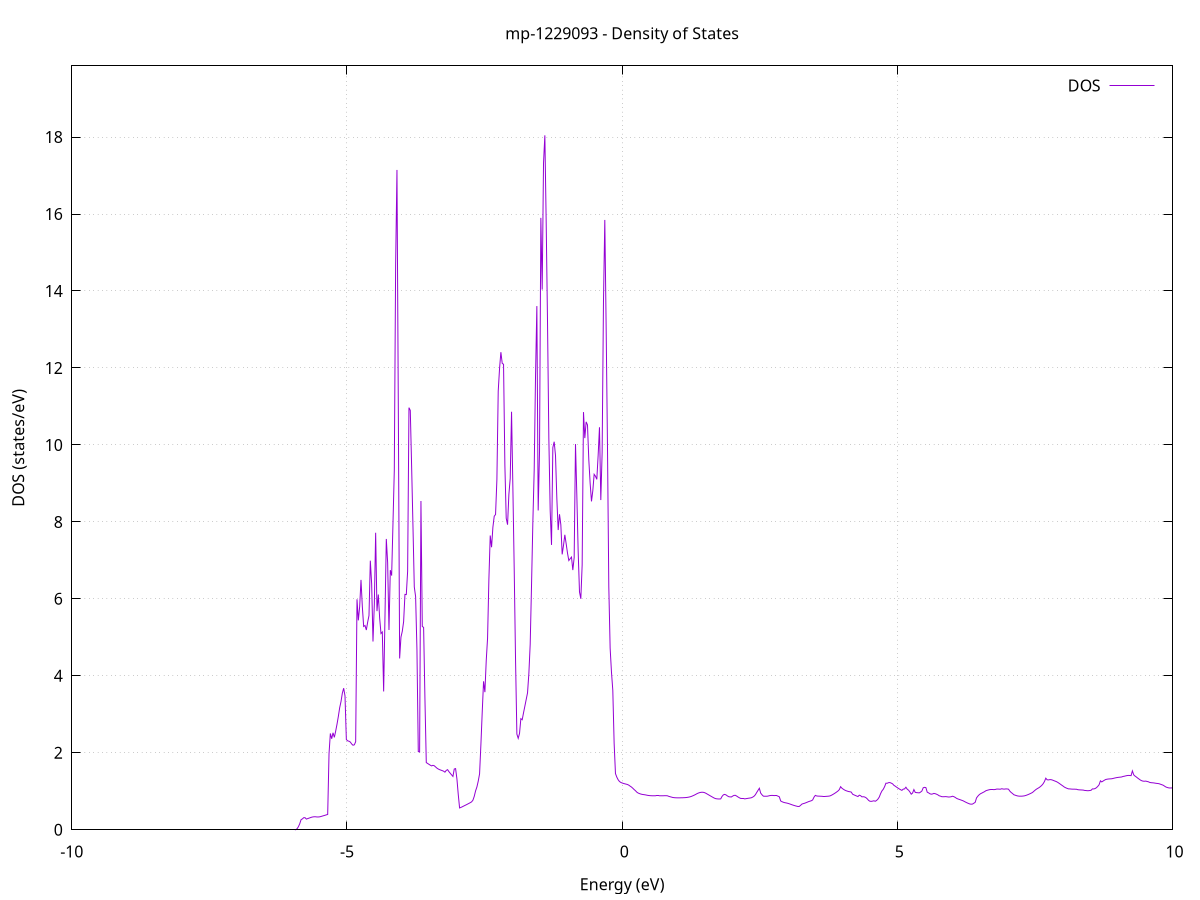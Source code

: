 set title 'mp-1229093 - Density of States'
set xlabel 'Energy (eV)'
set ylabel 'DOS (states/eV)'
set grid
set xrange [-10:10]
set yrange [0:19.849]
set xzeroaxis lt -1
set terminal png size 800,600
set output 'mp-1229093_dos_gnuplot.png'
plot '-' using 1:2 with lines title 'DOS'
-8.134200 0.000000
-8.110000 0.000000
-8.085800 0.000000
-8.061600 0.000000
-8.037400 0.000000
-8.013200 0.000000
-7.989000 0.000000
-7.964800 0.000000
-7.940600 0.000000
-7.916400 0.000000
-7.892200 0.000000
-7.867900 0.000000
-7.843700 0.000000
-7.819500 0.000000
-7.795300 0.000000
-7.771100 0.000000
-7.746900 0.000000
-7.722700 0.000000
-7.698500 0.000000
-7.674300 0.000000
-7.650100 0.000000
-7.625900 0.000000
-7.601700 0.000000
-7.577400 0.000000
-7.553200 0.000000
-7.529000 0.000000
-7.504800 0.000000
-7.480600 0.000000
-7.456400 0.000000
-7.432200 0.000000
-7.408000 0.000000
-7.383800 0.000000
-7.359600 0.000000
-7.335400 0.000000
-7.311200 0.000000
-7.287000 0.000000
-7.262700 0.000000
-7.238500 0.000000
-7.214300 0.000000
-7.190100 0.000000
-7.165900 0.000000
-7.141700 0.000000
-7.117500 0.000000
-7.093300 0.000000
-7.069100 0.000000
-7.044900 0.000000
-7.020700 0.000000
-6.996500 0.000000
-6.972200 0.000000
-6.948000 0.000000
-6.923800 0.000000
-6.899600 0.000000
-6.875400 0.000000
-6.851200 0.000000
-6.827000 0.000000
-6.802800 0.000000
-6.778600 0.000000
-6.754400 0.000000
-6.730200 0.000000
-6.706000 0.000000
-6.681800 0.000000
-6.657500 0.000000
-6.633300 0.000000
-6.609100 0.000000
-6.584900 0.000000
-6.560700 0.000000
-6.536500 0.000000
-6.512300 0.000000
-6.488100 0.000000
-6.463900 0.000000
-6.439700 0.000000
-6.415500 0.000000
-6.391300 0.000000
-6.367000 0.000000
-6.342800 0.000000
-6.318600 0.000000
-6.294400 0.000000
-6.270200 0.000000
-6.246000 0.000000
-6.221800 0.000000
-6.197600 0.000000
-6.173400 0.000000
-6.149200 0.000000
-6.125000 0.000000
-6.100800 0.000000
-6.076600 0.000000
-6.052300 0.000000
-6.028100 0.000000
-6.003900 0.000000
-5.979700 0.000000
-5.955500 0.000000
-5.931300 0.000200
-5.907100 0.026200
-5.882900 0.078500
-5.858700 0.154000
-5.834500 0.261000
-5.810300 0.282400
-5.786100 0.313500
-5.761900 0.313800
-5.737600 0.278300
-5.713400 0.290600
-5.689200 0.302900
-5.665000 0.315200
-5.640800 0.327300
-5.616600 0.334900
-5.592400 0.338200
-5.568200 0.337200
-5.544000 0.332400
-5.519800 0.332700
-5.495600 0.336600
-5.471400 0.345800
-5.447100 0.356200
-5.422900 0.366600
-5.398700 0.377000
-5.374500 0.387500
-5.350300 0.399000
-5.326100 1.976000
-5.301900 2.503000
-5.277700 2.365300
-5.253500 2.520500
-5.229300 2.401100
-5.205100 2.564000
-5.180900 2.743300
-5.156700 2.944800
-5.132400 3.171900
-5.108200 3.332100
-5.084000 3.549600
-5.059800 3.678500
-5.035600 3.477500
-5.011400 2.345100
-4.987200 2.310500
-4.963000 2.300900
-4.938800 2.279100
-4.914600 2.229400
-4.890400 2.196500
-4.866200 2.207700
-4.841900 2.287000
-4.817700 5.988400
-4.793500 5.440700
-4.769300 5.797600
-4.745100 6.493300
-4.720900 5.800900
-4.696700 5.283400
-4.672500 5.308100
-4.648300 5.190300
-4.624100 5.394000
-4.599900 5.566000
-4.575700 6.992000
-4.551500 6.389400
-4.527200 4.891000
-4.503000 5.852400
-4.478800 7.717400
-4.454600 5.681100
-4.430400 6.113400
-4.406200 5.503200
-4.382000 5.099900
-4.357800 5.138600
-4.333600 3.594600
-4.309400 5.542100
-4.285200 7.557200
-4.261000 6.943200
-4.236700 5.190900
-4.212500 6.746300
-4.188300 6.605200
-4.164100 7.952900
-4.139900 9.337500
-4.115700 14.692800
-4.091500 17.145500
-4.067300 11.072100
-4.043100 4.452100
-4.018900 5.005400
-3.994700 5.158900
-3.970500 5.409100
-3.946300 6.116300
-3.922000 6.111300
-3.897800 6.715600
-3.873600 10.968100
-3.849400 10.896800
-3.825200 9.442300
-3.801000 7.902800
-3.776800 6.311000
-3.752600 6.057400
-3.728400 4.674400
-3.704200 2.031800
-3.680000 2.021100
-3.655800 8.543100
-3.631600 5.285400
-3.607300 5.256800
-3.583100 3.391500
-3.558900 1.745600
-3.534700 1.723200
-3.510500 1.700800
-3.486300 1.678400
-3.462100 1.660100
-3.437900 1.674700
-3.413700 1.663500
-3.389500 1.632300
-3.365300 1.601200
-3.341100 1.579000
-3.316800 1.561900
-3.292600 1.549600
-3.268400 1.536500
-3.244200 1.522500
-3.220000 1.497000
-3.195800 1.543500
-3.171600 1.562200
-3.147400 1.509900
-3.123200 1.467800
-3.099000 1.426500
-3.074800 1.386100
-3.050600 1.578900
-3.026400 1.589500
-3.002100 1.321600
-2.977900 0.916700
-2.953700 0.567000
-2.929500 0.581200
-2.905300 0.597100
-2.881100 0.615100
-2.856900 0.632200
-2.832700 0.649400
-2.808500 0.667200
-2.784300 0.685500
-2.760100 0.704300
-2.735900 0.725100
-2.711600 0.768000
-2.687400 0.867800
-2.663200 1.010500
-2.639000 1.112700
-2.614800 1.263700
-2.590600 1.453200
-2.566400 2.216100
-2.542200 3.060300
-2.518000 3.857800
-2.493800 3.576100
-2.469600 4.390500
-2.445400 4.976400
-2.421200 6.512000
-2.396900 7.646500
-2.372700 7.341200
-2.348500 7.860700
-2.324300 8.147800
-2.300100 8.191600
-2.275900 9.098000
-2.251700 11.396800
-2.227500 11.986700
-2.203300 12.409900
-2.179100 12.118700
-2.154900 12.096000
-2.130700 9.465200
-2.106400 8.095000
-2.082200 7.927200
-2.058000 8.713700
-2.033800 9.128700
-2.009600 10.862200
-1.985400 8.888300
-1.961200 6.777600
-1.937000 4.419700
-1.912800 2.486600
-1.888600 2.375800
-1.864400 2.505500
-1.840200 2.886900
-1.816000 2.859900
-1.791700 3.040200
-1.767500 3.212600
-1.743300 3.385600
-1.719100 3.558000
-1.694900 4.062200
-1.670700 4.820900
-1.646500 6.352800
-1.622300 7.996600
-1.598100 9.348500
-1.573900 11.782500
-1.549700 13.607100
-1.525500 8.297000
-1.501300 9.825600
-1.477000 15.899800
-1.452800 14.035600
-1.428600 17.323500
-1.404400 18.044600
-1.380200 15.786700
-1.356000 13.188400
-1.331800 10.169200
-1.307600 8.298900
-1.283400 7.401800
-1.259200 9.929900
-1.235000 10.083100
-1.210800 9.724000
-1.186500 8.604200
-1.162300 7.788800
-1.138100 8.199200
-1.113900 7.924700
-1.089700 7.155900
-1.065500 7.389400
-1.041300 7.664400
-1.017100 7.432200
-0.992900 7.188300
-0.968700 6.995700
-0.944500 7.043100
-0.920300 7.086200
-0.896100 6.747800
-0.871800 7.073400
-0.847600 10.021400
-0.823400 8.697200
-0.799200 7.233900
-0.775000 6.181400
-0.750800 6.002200
-0.726600 6.878800
-0.702400 10.852800
-0.678200 10.176500
-0.654000 10.599400
-0.629800 10.519800
-0.605600 9.608100
-0.581300 9.000800
-0.557100 8.532800
-0.532900 8.811900
-0.508700 9.235900
-0.484500 9.187300
-0.460300 9.105400
-0.436100 9.727200
-0.411900 10.459100
-0.387700 8.567800
-0.363500 9.806300
-0.339300 13.706400
-0.315100 15.845000
-0.290900 13.078000
-0.266600 9.992700
-0.242400 6.315100
-0.218200 4.720400
-0.194000 4.099400
-0.169800 3.622900
-0.145600 2.250700
-0.121400 1.460000
-0.097200 1.368400
-0.073000 1.300200
-0.048800 1.254600
-0.024600 1.230500
-0.000400 1.215900
0.023800 1.204300
0.048100 1.194400
0.072300 1.185800
0.096500 1.176500
0.120700 1.159300
0.144900 1.134000
0.169100 1.111100
0.193300 1.080000
0.217500 1.045400
0.241700 1.015500
0.265900 0.978400
0.290100 0.955200
0.314300 0.940600
0.338600 0.928700
0.362800 0.920000
0.387000 0.914400
0.411200 0.909700
0.435400 0.902900
0.459600 0.895400
0.483800 0.890300
0.508000 0.886800
0.532200 0.884600
0.556400 0.883800
0.580600 0.883200
0.604800 0.883000
0.629000 0.882800
0.653300 0.882800
0.677500 0.883000
0.701700 0.883300
0.725900 0.883800
0.750100 0.884300
0.774300 0.884900
0.798500 0.885700
0.822700 0.883000
0.846900 0.868800
0.871100 0.858800
0.895300 0.849400
0.919500 0.839700
0.943800 0.834600
0.968000 0.831500
0.992200 0.830600
1.016400 0.830200
1.040600 0.830300
1.064800 0.830900
1.089000 0.831800
1.113200 0.833100
1.137400 0.834900
1.161600 0.837600
1.185800 0.842100
1.210000 0.848200
1.234200 0.856200
1.258500 0.867500
1.282700 0.882000
1.306900 0.897800
1.331100 0.914700
1.355300 0.934600
1.379500 0.951300
1.403700 0.964000
1.427900 0.972100
1.452100 0.975600
1.476300 0.972900
1.500500 0.963000
1.524700 0.946300
1.549000 0.925900
1.573200 0.905600
1.597400 0.885400
1.621600 0.865500
1.645800 0.845800
1.670000 0.826300
1.694200 0.811100
1.718400 0.804400
1.742600 0.801000
1.766800 0.800700
1.791000 0.802100
1.815200 0.867100
1.839400 0.907800
1.863700 0.919400
1.887900 0.905600
1.912100 0.880000
1.936300 0.860000
1.960500 0.854400
1.984700 0.853100
2.008900 0.876000
2.033100 0.893400
2.057300 0.895200
2.081500 0.875100
2.105700 0.851800
2.129900 0.831500
2.154100 0.814300
2.178400 0.800200
2.202600 0.800200
2.226800 0.802800
2.251000 0.808500
2.275200 0.814500
2.299400 0.820400
2.323600 0.825300
2.347800 0.831900
2.372000 0.848500
2.396200 0.871500
2.420400 0.909800
2.444600 0.968300
2.468900 1.024500
2.493100 1.079000
2.517300 0.953500
2.541500 0.908400
2.565700 0.873900
2.589900 0.871400
2.614100 0.870900
2.638300 0.872400
2.662500 0.880600
2.686700 0.888800
2.710900 0.892700
2.735100 0.892600
2.759300 0.888200
2.783600 0.882400
2.807800 0.882400
2.832000 0.873600
2.856200 0.856500
2.880400 0.749300
2.904600 0.729900
2.928800 0.715300
2.953000 0.705000
2.977200 0.698300
3.001400 0.690600
3.025600 0.680700
3.049800 0.668800
3.074100 0.655800
3.098300 0.643800
3.122500 0.632700
3.146700 0.622500
3.170900 0.613200
3.195100 0.604900
3.219300 0.607100
3.243500 0.636900
3.267700 0.668400
3.291900 0.679700
3.316100 0.689800
3.340300 0.703200
3.364500 0.717300
3.388800 0.732100
3.413000 0.743700
3.437200 0.754100
3.461400 0.774700
3.485600 0.846600
3.509800 0.893500
3.534000 0.879200
3.558200 0.874600
3.582400 0.873500
3.606600 0.871800
3.630800 0.869800
3.655000 0.865400
3.679300 0.865300
3.703500 0.867700
3.727700 0.870600
3.751900 0.873500
3.776100 0.879700
3.800300 0.895000
3.824500 0.914100
3.848700 0.934600
3.872900 0.957100
3.897100 0.981000
3.921300 1.007700
3.945500 1.042300
3.969700 1.119600
3.994000 1.079700
4.018200 1.054500
4.042400 1.032700
4.066600 1.016300
4.090800 1.004300
4.115000 0.993100
4.139200 0.987900
4.163400 0.978700
4.187600 0.924000
4.211800 0.907600
4.236000 0.892600
4.260200 0.877800
4.284400 0.863400
4.308700 0.898800
4.332900 0.885500
4.357100 0.855900
4.381300 0.859000
4.405500 0.852400
4.429700 0.834600
4.453900 0.803600
4.478100 0.763300
4.502300 0.741300
4.526500 0.738400
4.550700 0.744800
4.574900 0.753300
4.599200 0.740800
4.623400 0.762100
4.647600 0.797200
4.671800 0.849700
4.696000 0.939100
4.720200 1.009100
4.744400 1.052000
4.768600 1.119200
4.792800 1.210000
4.817000 1.208900
4.841200 1.224700
4.865400 1.227100
4.889600 1.211800
4.913900 1.194000
4.938100 1.154900
4.962300 1.133000
4.986500 1.107600
5.010700 1.084200
5.034900 1.061800
5.059100 1.040900
5.083300 1.024500
5.107500 1.056200
5.131700 1.061700
5.155900 1.105800
5.180100 1.054800
5.204400 1.028200
5.228600 0.981800
5.252800 0.924600
5.277000 0.954100
5.301200 1.044600
5.325400 0.972100
5.349600 0.965100
5.373800 0.962900
5.398000 0.958300
5.422200 0.979000
5.446400 1.007100
5.470600 1.091900
5.494800 1.102700
5.519100 1.095200
5.543300 0.977300
5.567500 0.959400
5.591700 0.936200
5.615900 0.924800
5.640100 0.930600
5.664300 0.944900
5.688500 0.937500
5.712700 0.924500
5.736900 0.907100
5.761100 0.883500
5.785300 0.873000
5.809500 0.859100
5.833800 0.858200
5.858000 0.860100
5.882200 0.861100
5.906400 0.856600
5.930600 0.851400
5.954800 0.852900
5.979000 0.858800
6.003200 0.871700
6.027400 0.860000
6.051600 0.841600
6.075800 0.817100
6.100000 0.801700
6.124300 0.789800
6.148500 0.777600
6.172700 0.764900
6.196900 0.751700
6.221100 0.733200
6.245300 0.715100
6.269500 0.698600
6.293700 0.683600
6.317900 0.669800
6.342100 0.664600
6.366300 0.668200
6.390500 0.690300
6.414700 0.713100
6.439000 0.827700
6.463200 0.873300
6.487400 0.910200
6.511600 0.936900
6.535800 0.953700
6.560000 0.972300
6.584200 0.990100
6.608400 1.014000
6.632600 1.025500
6.656800 1.035400
6.681000 1.043800
6.705200 1.046800
6.729500 1.046900
6.753700 1.043200
6.777900 1.046400
6.802100 1.056900
6.826300 1.058000
6.850500 1.055900
6.874700 1.055600
6.898900 1.066400
6.923100 1.058200
6.947300 1.056600
6.971500 1.061900
6.995700 1.060800
7.019900 1.054800
7.044200 1.004500
7.068400 0.969600
7.092600 0.943400
7.116800 0.911000
7.141000 0.899100
7.165200 0.887100
7.189400 0.877800
7.213600 0.873700
7.237800 0.872500
7.262000 0.873500
7.286200 0.876700
7.310400 0.882200
7.334700 0.891900
7.358900 0.904500
7.383100 0.918600
7.407300 0.934400
7.431500 0.951200
7.455700 0.968500
7.479900 0.999400
7.504100 1.029600
7.528300 1.055600
7.552500 1.076200
7.576700 1.097300
7.600900 1.123400
7.625100 1.154600
7.649400 1.196000
7.673600 1.254900
7.697800 1.340500
7.722000 1.298900
7.746200 1.295400
7.770400 1.302800
7.794600 1.301800
7.818800 1.291900
7.843000 1.277600
7.867200 1.264300
7.891400 1.250500
7.915600 1.231200
7.939800 1.207900
7.964100 1.183100
7.988300 1.158100
8.012500 1.134000
8.036700 1.108100
8.060900 1.090700
8.085100 1.075900
8.109300 1.063100
8.133500 1.062300
8.157700 1.057900
8.181900 1.055700
8.206100 1.054900
8.230300 1.054100
8.254600 1.053400
8.278800 1.041500
8.303000 1.037600
8.327200 1.035700
8.351400 1.033800
8.375600 1.032300
8.399800 1.023300
8.424000 1.019800
8.448200 1.015700
8.472400 1.015600
8.496600 1.019700
8.520800 1.026400
8.545000 1.062500
8.569300 1.060800
8.593500 1.071000
8.617700 1.093300
8.641900 1.127200
8.666100 1.169400
8.690300 1.271900
8.714500 1.243800
8.738700 1.265700
8.762900 1.288200
8.787100 1.306600
8.811300 1.314300
8.835500 1.319200
8.859800 1.322300
8.884000 1.323700
8.908200 1.329200
8.932400 1.338400
8.956600 1.346900
8.980800 1.354000
9.005000 1.360000
9.029200 1.364600
9.053400 1.367900
9.077600 1.372800
9.101800 1.385600
9.126000 1.391900
9.150200 1.400700
9.174500 1.408400
9.198700 1.412500
9.222900 1.410800
9.247100 1.406700
9.271300 1.530000
9.295500 1.427400
9.319700 1.395000
9.343900 1.370500
9.368100 1.342900
9.392300 1.317200
9.416500 1.292600
9.440700 1.274800
9.465000 1.263600
9.489200 1.261200
9.513400 1.264800
9.537600 1.255500
9.561800 1.247300
9.586000 1.230400
9.610200 1.223700
9.634400 1.221300
9.658600 1.217700
9.682800 1.211900
9.707000 1.206000
9.731200 1.202700
9.755400 1.196700
9.779700 1.184400
9.803900 1.171900
9.828100 1.159500
9.852300 1.137500
9.876500 1.114000
9.900700 1.100600
9.924900 1.090400
9.949100 1.085400
9.973300 1.086100
9.997500 1.089200
10.021700 1.114500
10.045900 1.141200
10.070100 1.175000
10.094400 1.114500
10.118600 1.134500
10.142800 1.154800
10.167000 1.175200
10.191200 1.194900
10.215400 1.214600
10.239600 1.233600
10.263800 1.262200
10.288000 1.312900
10.312200 1.356700
10.336400 1.309200
10.360600 1.314100
10.384900 1.317300
10.409100 1.322100
10.433300 1.331300
10.457500 1.344400
10.481700 1.355800
10.505900 1.369700
10.530100 1.381100
10.554300 1.386300
10.578500 1.376600
10.602700 1.347600
10.626900 1.347600
10.651100 1.352300
10.675300 1.356100
10.699600 1.358900
10.723800 1.367800
10.748000 1.376800
10.772200 1.380800
10.796400 1.386700
10.820600 1.393800
10.844800 1.404100
10.869000 1.416300
10.893200 1.380900
10.917400 1.344800
10.941600 1.350700
10.965800 1.361600
10.990100 1.371500
11.014300 1.381600
11.038500 1.393000
11.062700 1.405900
11.086900 1.422600
11.111100 1.445000
11.135300 1.472100
11.159500 1.504700
11.183700 1.514200
11.207900 1.543600
11.232100 1.575100
11.256300 1.609600
11.280500 1.639300
11.304800 1.669900
11.329000 1.715700
11.353200 1.717000
11.377400 1.693400
11.401600 1.661400
11.425800 1.623900
11.450000 1.590500
11.474200 1.611600
11.498400 1.606500
11.522600 1.604900
11.546800 1.607800
11.571000 1.618100
11.595200 1.631000
11.619500 1.646700
11.643700 1.662600
11.667900 1.656200
11.692100 1.646800
11.716300 1.628400
11.740500 1.610300
11.764700 1.594300
11.788900 1.580900
11.813100 1.570100
11.837300 1.561800
11.861500 1.560200
11.885700 1.564100
11.910000 1.569100
11.934200 1.577100
11.958400 1.659400
11.982600 1.652500
12.006800 1.648300
12.031000 1.654000
12.055200 1.675500
12.079400 1.702600
12.103600 1.732000
12.127800 1.673900
12.152000 1.670000
12.176200 1.662400
12.200400 1.650500
12.224700 1.637900
12.248900 1.628000
12.273100 1.613700
12.297300 1.599000
12.321500 1.586200
12.345700 1.574000
12.369900 1.565600
12.394100 1.560800
12.418300 1.558600
12.442500 1.557800
12.466700 1.558700
12.490900 1.560700
12.515200 1.563600
12.539400 1.566600
12.563600 1.568700
12.587800 1.570300
12.612000 1.571200
12.636200 1.569700
12.660400 1.565700
12.684600 1.561400
12.708800 1.562000
12.733000 1.556000
12.757200 1.542400
12.781400 1.543600
12.805600 1.548300
12.829900 1.555500
12.854100 1.555400
12.878300 1.554600
12.902500 1.556200
12.926700 1.607600
12.950900 1.622100
12.975100 1.637600
12.999300 1.651100
13.023500 1.663000
13.047700 1.672200
13.071900 1.679900
13.096100 1.679700
13.120400 1.680700
13.144600 1.683100
13.168800 1.684300
13.193000 1.678900
13.217200 1.689700
13.241400 1.681100
13.265600 1.643500
13.289800 1.646400
13.314000 1.650800
13.338200 1.657600
13.362400 1.673400
13.386600 1.678800
13.410800 1.684800
13.435100 1.697300
13.459300 1.703900
13.483500 1.691900
13.507700 1.677500
13.531900 1.661400
13.556100 1.645900
13.580300 1.631500
13.604500 1.619100
13.628700 1.609100
13.652900 1.603100
13.677100 1.599400
13.701300 1.596500
13.725500 1.595300
13.749800 1.596200
13.774000 1.599000
13.798200 1.603000
13.822400 1.605200
13.846600 1.607900
13.870800 1.611200
13.895000 1.614700
13.919200 1.618500
13.943400 1.622100
13.967600 1.627000
13.991800 1.634300
14.016000 1.639400
14.040300 1.642000
14.064500 1.645400
14.088700 1.645500
14.112900 1.641200
14.137100 1.635200
14.161300 1.628300
14.185500 1.621900
14.209700 1.616400
14.233900 1.615000
14.258100 1.602000
14.282300 1.587700
14.306500 1.579900
14.330700 1.574700
14.355000 1.570200
14.379200 1.566500
14.403400 1.562700
14.427600 1.559400
14.451800 1.556500
14.476000 1.553800
14.500200 1.557700
14.524400 1.565000
14.548600 1.565000
14.572800 1.563400
14.597000 1.562200
14.621200 1.561900
14.645500 1.560800
14.669700 1.556400
14.693900 1.553300
14.718100 1.551600
14.742300 1.551000
14.766500 1.551100
14.790700 1.553700
14.814900 1.545200
14.839100 1.527700
14.863300 1.521000
14.887500 1.518900
14.911700 1.512100
14.935900 1.505900
14.960200 1.495300
14.984400 1.482900
15.008600 1.470500
15.032800 1.461700
15.057000 1.444400
15.081200 1.425700
15.105400 1.407700
15.129600 1.391100
15.153800 1.376400
15.178000 1.363200
15.202200 1.351100
15.226400 1.346100
15.250700 1.358900
15.274900 1.380800
15.299100 1.402900
15.323300 1.252100
15.347500 1.233400
15.371700 1.216700
15.395900 1.203000
15.420100 1.191000
15.444300 1.179700
15.468500 1.169300
15.492700 1.160500
15.516900 1.154800
15.541100 1.148400
15.565400 1.142200
15.589600 1.136400
15.613800 1.132400
15.638000 1.127700
15.662200 1.122700
15.686400 1.117600
15.710600 1.114300
15.734800 1.112800
15.759000 1.113700
15.783200 1.115300
15.807400 1.116500
15.831600 1.134200
15.855800 1.162000
15.880100 1.174700
15.904300 1.187000
15.928500 1.199100
15.952700 1.213200
15.976900 1.235900
16.001100 1.298200
16.025300 1.319900
16.049500 1.289400
16.073700 1.242000
16.097900 1.207300
16.122100 1.192400
16.146300 1.190300
16.170600 1.200800
16.194800 1.216200
16.219000 1.235700
16.243200 1.256800
16.267400 1.278400
16.291600 1.301700
16.315800 1.326500
16.340000 1.350700
16.364200 1.371600
16.388400 1.388900
16.412600 1.413000
16.436800 1.452400
16.461000 1.443200
16.485300 1.450800
16.509500 1.456200
16.533700 1.460700
16.557900 1.466300
16.582100 1.472300
16.606300 1.478100
16.630500 1.483900
16.654700 1.492100
16.678900 1.502600
16.703100 1.514600
16.727300 1.527900
16.751500 1.539800
16.775800 1.547300
16.800000 1.551100
16.824200 1.544700
16.848400 1.573900
16.872600 1.653400
16.896800 1.887800
16.921000 1.895700
16.945200 1.822500
16.969400 1.740500
16.993600 1.630200
17.017800 1.648200
17.042000 1.667400
17.066200 1.679500
17.090500 1.688100
17.114700 1.701800
17.138900 1.717900
17.163100 1.735500
17.187300 1.758600
17.211500 1.771000
17.235700 1.779400
17.259900 1.786800
17.284100 1.792700
17.308300 1.796400
17.332500 1.795900
17.356700 1.792600
17.381000 1.789700
17.405200 1.788900
17.429400 1.790700
17.453600 1.795100
17.477800 1.801400
17.502000 1.822000
17.526200 1.856200
17.550400 1.896100
17.574600 1.925700
17.598800 1.909100
17.623000 1.850900
17.647200 1.899100
17.671400 1.975400
17.695700 1.882900
17.719900 1.852700
17.744100 1.856500
17.768300 1.872600
17.792500 1.900700
17.816700 1.998800
17.840900 2.100300
17.865100 2.068100
17.889300 1.976200
17.913500 1.915600
17.937700 1.859500
17.961900 1.816200
17.986100 1.789900
18.010400 1.787500
18.034600 1.796300
18.058800 2.056500
18.083000 2.073700
18.107200 1.880000
18.131400 1.887600
18.155600 1.967600
18.179800 2.089200
18.204000 2.188400
18.228200 2.301200
18.252400 2.469000
18.276600 2.642200
18.300900 2.711200
18.325100 2.786800
18.349300 2.888700
18.373500 2.966700
18.397700 2.936300
18.421900 2.876400
18.446100 2.830600
18.470300 2.786300
18.494500 2.749100
18.518700 2.803200
18.542900 2.928800
18.567100 2.857000
18.591300 2.852000
18.615600 2.817100
18.639800 2.759400
18.664000 2.712800
18.688200 2.703300
18.712400 2.716100
18.736600 2.735700
18.760800 2.741100
18.785000 2.730800
18.809200 2.709400
18.833400 2.692900
18.857600 2.671900
18.881800 2.644600
18.906100 2.616500
18.930300 2.605700
18.954500 2.599300
18.978700 2.597400
19.002900 2.602500
19.027100 2.621200
19.051300 2.611700
19.075500 2.604400
19.099700 2.603000
19.123900 2.601200
19.148100 2.589900
19.172300 2.575000
19.196500 2.551200
19.220800 2.537100
19.245000 2.537100
19.269200 2.544000
19.293400 2.576000
19.317600 2.592600
19.341800 2.584100
19.366000 2.570100
19.390200 2.564400
19.414400 2.554700
19.438600 2.519100
19.462800 2.497700
19.487000 2.494800
19.511200 2.475500
19.535500 2.443600
19.559700 2.391800
19.583900 2.352000
19.608100 2.319600
19.632300 2.286900
19.656500 2.205200
19.680700 2.179100
19.704900 2.172600
19.729100 2.182300
19.753300 2.200400
19.777500 2.062900
19.801700 2.024000
19.826000 1.990400
19.850200 1.965400
19.874400 1.955400
19.898600 1.955300
19.922800 1.949300
19.947000 1.940300
19.971200 1.927600
19.995400 1.919300
20.019600 1.912100
20.043800 1.906700
20.068000 1.908300
20.092200 1.959400
20.116400 1.958000
20.140700 1.971600
20.164900 1.969100
20.189100 1.976000
20.213300 1.979400
20.237500 1.968700
20.261700 1.928800
20.285900 1.874000
20.310100 1.854700
20.334300 1.846000
20.358500 1.834900
20.382700 1.818800
20.406900 1.796300
20.431200 1.766900
20.455400 1.729800
20.479600 1.693900
20.503800 1.676600
20.528000 1.668200
20.552200 1.665000
20.576400 1.662900
20.600600 1.665400
20.624800 1.673400
20.649000 1.682000
20.673200 1.695400
20.697400 1.706700
20.721600 1.713600
20.745900 1.747500
20.770100 1.717000
20.794300 1.703800
20.818500 1.707400
20.842700 1.710000
20.866900 1.697700
20.891100 1.698800
20.915300 1.697200
20.939500 1.692200
20.963700 1.685700
20.987900 1.696000
21.012100 1.636300
21.036400 1.608800
21.060600 1.609600
21.084800 1.613000
21.109000 1.616100
21.133200 1.579600
21.157400 1.556400
21.181600 1.529300
21.205800 1.501100
21.230000 1.458000
21.254200 1.394600
21.278400 1.361600
21.302600 1.343300
21.326800 1.424800
21.351100 1.391100
21.375300 1.339100
21.399500 1.267400
21.423700 1.210600
21.447900 1.184600
21.472100 1.193100
21.496300 1.177400
21.520500 1.162900
21.544700 1.149800
21.568900 1.137700
21.593100 1.126400
21.617300 1.115800
21.641500 1.105300
21.665800 1.095900
21.690000 1.087800
21.714200 1.080300
21.738400 1.072500
21.762600 1.067500
21.786800 1.068300
21.811000 1.115000
21.835200 1.207600
21.859400 1.117900
21.883600 1.090700
21.907800 1.084500
21.932000 1.084500
21.956300 1.084100
21.980500 1.080800
22.004700 1.072000
22.028900 1.058700
22.053100 1.052200
22.077300 1.065600
22.101500 1.099900
22.125700 1.091200
22.149900 1.075700
22.174100 1.146200
22.198300 1.058900
22.222500 0.991200
22.246700 0.954800
22.271000 0.949800
22.295200 0.946100
22.319400 0.943100
22.343600 0.942200
22.367800 0.944200
22.392000 0.948700
22.416200 0.955100
22.440400 0.964700
22.464600 1.039400
22.488800 1.113800
22.513000 0.981900
22.537200 0.967300
22.561500 0.970900
22.585700 0.980400
22.609900 0.992100
22.634100 1.002800
22.658300 1.018800
22.682500 1.044200
22.706700 1.074100
22.730900 1.114800
22.755100 1.156200
22.779300 1.199400
22.803500 1.248400
22.827700 1.304300
22.851900 1.368400
22.876200 1.440200
22.900400 1.496000
22.924600 1.517000
22.948800 1.517300
22.973000 1.523400
22.997200 1.520300
23.021400 1.547900
23.045600 1.585500
23.069800 1.629800
23.094000 1.674500
23.118200 1.720400
23.142400 1.762800
23.166700 1.803400
23.190900 1.875600
23.215100 1.949600
23.239300 2.003200
23.263500 1.969500
23.287700 1.982700
23.311900 2.083100
23.336100 2.158900
23.360300 2.260500
23.384500 2.339600
23.408700 2.400400
23.432900 2.394200
23.457100 2.368000
23.481400 2.407900
23.505600 2.422600
23.529800 2.425000
23.554000 2.450800
23.578200 2.466300
23.602400 2.479700
23.626600 2.491600
23.650800 2.517400
23.675000 2.561600
23.699200 2.620600
23.723400 2.675600
23.747600 2.680800
23.771800 2.654900
23.796100 2.622000
23.820300 2.581500
23.844500 2.541900
23.868700 2.519100
23.892900 2.425800
23.917100 2.390800
23.941300 2.356700
23.965500 2.342300
23.989700 2.329400
24.013900 2.315000
24.038100 2.308400
24.062300 2.311200
24.086600 2.285700
24.110800 2.252200
24.135000 2.221200
24.159200 2.197300
24.183400 2.175600
24.207600 2.159200
24.231800 2.116400
24.256000 2.088400
24.280200 2.075200
24.304400 2.078000
24.328600 2.089000
24.352800 2.100100
24.377000 2.125500
24.401300 2.179900
24.425500 2.198100
24.449700 2.202900
24.473900 2.190100
24.498100 2.175600
24.522300 2.158000
24.546500 2.137800
24.570700 2.113100
24.594900 2.090500
24.619100 2.055900
24.643300 2.014600
24.667500 1.963800
24.691800 1.909500
24.716000 1.886800
24.740200 1.874900
24.764400 1.830600
24.788600 1.825900
24.812800 1.822200
24.837000 1.813600
24.861200 1.812300
24.885400 1.817600
24.909600 1.823400
24.933800 1.847300
24.958000 1.868400
24.982200 1.935800
25.006500 1.962500
25.030700 1.987900
25.054900 1.913600
25.079100 1.930800
25.103300 1.969200
25.127500 1.996500
25.151700 2.024600
25.175900 2.057100
25.200100 2.088700
25.224300 2.126500
25.248500 2.155100
25.272700 2.173700
25.296900 2.182600
25.321200 2.184000
25.345400 2.182300
25.369600 2.194000
25.393800 2.330800
25.418000 2.233900
25.442200 2.255700
25.466400 2.273600
25.490600 2.285000
25.514800 2.279800
25.539000 2.268900
25.563200 2.265200
25.587400 2.276400
25.611700 2.270500
25.635900 2.261300
25.660100 2.249000
25.684300 2.232900
25.708500 2.254100
25.732700 2.268500
25.756900 2.271200
25.781100 2.279700
25.805300 2.283600
25.829500 2.295600
25.853700 2.315400
25.877900 2.305100
25.902100 2.341900
25.926400 2.357500
25.950600 2.379400
25.974800 2.413000
25.999000 2.437500
26.023200 2.459300
26.047400 2.467000
26.071600 2.508600
26.095800 2.557900
26.120000 2.606800
26.144200 2.692800
26.168400 2.733800
26.192600 2.801700
26.216900 2.724200
26.241100 2.694200
26.265300 2.706300
26.289500 2.814300
26.313700 2.843700
26.337900 2.889300
26.362100 2.947400
26.386300 3.042600
26.410500 2.810000
26.434700 2.803300
26.458900 2.800600
26.483100 2.786600
26.507300 2.768300
26.531600 2.758700
26.555800 2.747900
26.580000 2.732500
26.604200 2.716200
26.628400 2.719900
26.652600 2.730700
26.676800 2.731600
26.701000 2.739900
26.725200 2.748400
26.749400 2.754600
26.773600 2.754400
26.797800 2.754400
26.822100 2.746100
26.846300 2.712900
26.870500 2.692300
26.894700 2.677000
26.918900 2.664600
26.943100 2.662100
26.967300 2.655900
26.991500 2.638200
27.015700 2.632400
27.039900 2.608800
27.064100 2.610200
27.088300 2.600100
27.112500 2.577000
27.136800 2.544900
27.161000 2.502800
27.185200 2.476100
27.209400 2.447400
27.233600 2.423500
27.257800 2.410600
27.282000 2.397000
27.306200 2.384500
27.330400 2.373700
27.354600 2.365300
27.378800 2.358900
27.403000 2.353600
27.427200 2.352400
27.451500 2.355000
27.475700 2.360000
27.499900 2.419100
27.524100 2.392000
27.548300 2.377800
27.572500 2.377600
27.596700 2.389200
27.620900 2.400800
27.645100 2.406700
27.669300 2.411000
27.693500 2.426600
27.717700 2.450000
27.742000 2.489300
27.766200 2.529500
27.790400 2.532700
27.814600 2.520900
27.838800 2.495100
27.863000 2.489000
27.887200 2.494100
27.911400 2.510700
27.935600 2.547000
27.959800 2.610200
27.984000 2.675500
28.008200 2.816600
28.032400 2.813000
28.056700 2.770100
28.080900 2.701300
28.105100 2.633400
28.129300 2.524400
28.153500 2.543900
28.177700 2.502300
28.201900 2.502000
28.226100 2.471900
28.250300 2.531300
28.274500 2.478700
28.298700 2.420300
28.322900 2.401700
28.347200 2.388000
28.371400 2.380800
28.395600 2.409800
28.419800 2.381500
28.444000 2.278100
28.468200 2.324500
28.492400 2.342900
28.516600 2.315900
28.540800 2.333500
28.565000 2.361200
28.589200 2.389100
28.613400 2.428900
28.637600 2.452100
28.661900 2.466700
28.686100 2.498300
28.710300 2.541400
28.734500 2.600200
28.758700 2.746300
28.782900 2.789900
28.807100 2.809200
28.831300 2.764200
28.855500 2.696800
28.879700 2.634300
28.903900 2.572900
28.928100 2.523900
28.952400 2.469900
28.976600 2.399100
29.000800 2.369600
29.025000 2.357200
29.049200 2.338400
29.073400 2.334700
29.097600 2.342800
29.121800 2.357500
29.146000 2.386200
29.170200 2.446700
29.194400 2.466900
29.218600 2.446600
29.242800 2.289700
29.267100 2.321500
29.291300 2.342100
29.315500 2.358500
29.339700 2.331500
29.363900 2.285000
29.388100 2.250200
29.412300 2.268300
29.436500 2.300300
29.460700 2.275100
29.484900 2.255000
29.509100 2.261600
29.533300 2.285600
29.557500 2.308700
29.581800 2.331400
29.606000 2.314500
29.630200 2.333900
29.654400 2.357800
29.678600 2.386700
29.702800 2.410900
29.727000 2.421900
29.751200 2.421000
29.775400 2.411700
29.799600 2.487400
29.823800 3.137000
29.848000 2.497000
29.872300 2.427200
29.896500 2.400700
29.920700 2.456400
29.944900 2.465200
29.969100 2.468900
29.993300 2.473100
30.017500 2.474600
30.041700 2.472500
30.065900 2.467400
30.090100 2.469500
30.114300 2.473900
30.138500 2.483600
30.162700 2.510400
30.187000 2.514800
30.211200 2.520800
30.235400 2.530900
30.259600 2.544200
30.283800 2.560500
30.308000 2.606200
30.332200 2.629200
30.356400 2.642500
30.380600 2.654200
30.404800 2.664300
30.429000 2.675100
30.453200 2.678900
30.477500 2.675000
30.501700 2.651800
30.525900 2.684100
30.550100 2.686400
30.574300 2.612700
30.598500 2.583200
30.622700 2.553300
30.646900 2.523400
30.671100 2.495800
30.695300 2.469000
30.719500 2.463600
30.743700 2.479100
30.767900 2.494600
30.792200 2.496200
30.816400 2.581400
30.840600 2.531700
30.864800 2.538300
30.889000 2.542800
30.913200 2.550400
30.937400 2.562800
30.961600 2.581600
30.985800 2.600900
31.010000 2.614500
31.034200 2.616600
31.058400 2.614700
31.082600 2.604800
31.106900 2.587000
31.131100 2.581500
31.155300 2.567300
31.179500 2.564000
31.203700 2.559500
31.227900 2.558500
31.252100 2.535300
31.276300 2.523500
31.300500 2.514000
31.324700 2.501500
31.348900 2.491500
31.373100 2.483000
31.397400 2.480700
31.421600 2.501400
31.445800 2.526800
31.470000 2.544400
31.494200 2.522300
31.518400 2.525600
31.542600 2.509500
31.566800 2.497900
31.591000 2.490800
31.615200 2.487000
31.639400 2.485600
31.663600 2.484600
31.687800 2.665800
31.712100 2.479400
31.736300 2.477800
31.760500 2.485000
31.784700 2.504600
31.808900 2.516500
31.833100 2.513200
31.857300 2.523200
31.881500 2.517200
31.905700 2.511100
31.929900 2.492800
31.954100 2.469800
31.978300 2.436600
32.002600 2.420500
32.026800 2.408800
32.051000 2.400200
32.075200 2.387900
32.099400 2.372900
32.123600 2.360900
32.147800 2.350900
32.172000 2.342300
32.196200 2.342500
32.220400 2.350900
32.244600 2.360000
32.268800 2.370100
32.293000 2.383000
32.317300 2.400800
32.341500 2.423500
32.365700 2.450100
32.389900 2.491400
32.414100 2.573700
32.438300 2.583000
32.462500 2.553200
32.486700 2.519700
32.510900 2.482800
32.535100 2.454600
32.559300 2.429600
32.583500 2.415200
32.607800 2.526800
32.632000 2.424300
32.656200 2.397100
32.680400 2.388900
32.704600 2.397600
32.728800 2.413200
32.753000 2.422600
32.777200 2.451400
32.801400 2.485300
32.825600 2.532200
32.849800 2.586600
32.874000 2.643400
32.898200 2.729400
32.922500 2.799900
32.946700 2.873200
32.970900 2.914200
32.995100 2.878900
33.019300 2.846400
33.043500 2.786000
33.067700 2.739200
33.091900 2.719500
33.116100 2.706800
33.140300 2.715900
33.164500 2.707900
33.188700 2.688500
33.212900 2.671500
33.237200 2.664300
33.261400 2.668300
33.285600 2.682100
33.309800 2.707600
33.334000 2.745300
33.358200 2.746400
33.382400 2.746900
33.406600 2.755400
33.430800 2.773600
33.455000 2.802400
33.479200 2.849900
33.503400 2.870800
33.527700 2.893400
33.551900 2.919500
33.576100 2.949900
33.600300 3.006400
33.624500 2.973600
33.648700 2.903500
33.672900 2.893600
33.697100 2.913900
33.721300 2.930800
33.745500 2.941800
33.769700 2.950700
33.793900 2.949900
33.818100 2.941700
33.842400 2.921900
33.866600 2.814800
33.890800 2.744600
33.915000 2.693900
33.939200 2.652200
33.963400 2.614600
33.987600 2.580500
34.011800 2.544300
34.036000 2.510900
34.060200 2.484000
34.084400 2.473700
34.108600 2.474200
34.132900 2.486200
34.157100 2.489200
34.181300 2.510100
34.205500 2.534600
34.229700 2.566300
34.253900 2.604400
34.278100 2.654800
34.302300 2.713100
34.326500 2.736100
34.350700 2.729300
34.374900 2.708200
34.399100 2.674500
34.423300 2.638700
34.447600 2.606000
34.471800 2.592900
34.496000 2.593100
34.520200 2.581700
34.544400 2.577900
34.568600 2.586900
34.592800 2.598600
34.617000 2.622600
34.641200 2.599400
34.665400 2.635900
34.689600 2.634300
34.713800 2.614700
34.738100 2.584200
34.762300 2.559700
34.786500 3.040700
34.810700 2.522400
34.834900 2.473400
34.859100 2.438100
34.883300 2.402400
34.907500 2.370800
34.931700 2.343600
34.955900 2.320100
34.980100 2.297900
35.004300 2.276300
35.028500 2.248400
35.052800 2.228000
35.077000 2.210400
35.101200 2.197400
35.125400 2.203700
35.149600 2.242700
35.173800 2.249800
35.198000 2.229300
35.222200 2.201200
35.246400 2.176000
35.270600 2.207400
35.294800 2.213800
35.319000 2.150200
35.343200 2.096400
35.367500 2.123400
35.391700 2.112900
35.415900 2.105600
35.440100 2.109000
35.464300 2.115800
35.488500 2.125800
35.512700 2.123100
35.536900 2.137000
35.561100 2.150700
35.585300 2.155000
35.609500 2.136200
35.633700 2.126300
35.658000 2.115700
35.682200 2.103300
35.706400 2.019900
35.730600 2.003500
35.754800 2.024000
35.779000 1.942300
35.803200 1.854900
35.827400 1.778100
35.851600 1.703500
35.875800 1.641400
35.900000 1.615800
35.924200 1.570100
35.948400 1.537200
35.972700 1.521600
35.996900 1.506200
36.021100 1.498700
36.045300 1.512100
36.069500 1.540200
36.093700 1.562200
36.117900 1.581400
36.142100 1.611900
36.166300 1.643300
36.190500 1.672800
36.214700 1.701700
36.238900 1.723500
36.263200 1.745900
36.287400 1.767600
36.311600 1.793600
36.335800 1.820200
36.360000 1.830600
36.384200 1.829200
36.408400 1.807100
36.432600 1.803600
36.456800 1.821300
36.481000 1.766900
36.505200 1.713600
36.529400 1.659700
36.553600 1.627500
36.577900 1.591000
36.602100 1.562000
36.626300 1.549600
36.650500 1.532800
36.674700 1.528000
36.698900 1.523000
36.723100 1.513900
36.747300 1.504900
36.771500 1.495300
36.795700 1.471600
36.819900 1.428400
36.844100 1.368400
36.868400 1.316500
36.892600 1.264500
36.916800 1.213200
36.941000 1.159900
36.965200 1.105800
36.989400 1.058300
37.013600 0.985800
37.037800 0.897200
37.062000 0.856600
37.086200 0.837300
37.110400 0.747900
37.134600 0.703400
37.158800 0.681900
37.183100 0.660900
37.207300 0.639500
37.231500 0.617500
37.255700 0.598400
37.279900 0.579600
37.304100 0.560600
37.328300 0.537900
37.352500 0.509500
37.376700 0.478000
37.400900 0.446100
37.425100 0.414500
37.449300 0.384100
37.473500 0.352500
37.497800 0.323500
37.522000 0.297300
37.546200 0.273600
37.570400 0.252200
37.594600 0.233300
37.618800 0.216900
37.643000 0.188900
37.667200 0.180600
37.691400 0.172100
37.715600 0.163600
37.739800 0.155200
37.764000 0.147100
37.788300 0.139400
37.812500 0.131500
37.836700 0.123700
37.860900 0.116700
37.885100 0.110600
37.909300 0.105300
37.933500 0.100600
37.957700 0.096400
37.981900 0.154700
38.006100 0.132500
38.030300 0.098700
38.054500 0.058100
38.078700 0.005400
38.103000 0.000000
38.127200 0.000000
38.151400 0.000000
38.175600 0.000000
38.199800 0.000000
38.224000 0.000000
38.248200 0.000000
38.272400 0.000000
38.296600 0.000000
38.320800 0.000000
38.345000 0.000000
38.369200 0.000000
38.393500 0.000000
38.417700 0.000000
38.441900 0.000000
38.466100 0.000000
38.490300 0.000000
38.514500 0.000000
38.538700 0.000000
38.562900 0.000000
38.587100 0.000000
38.611300 0.000000
38.635500 0.000000
38.659700 0.000000
38.683900 0.000000
38.708200 0.000000
38.732400 0.000000
38.756600 0.000000
38.780800 0.000000
38.805000 0.000000
38.829200 0.000000
38.853400 0.000000
38.877600 0.000000
38.901800 0.000000
38.926000 0.000000
38.950200 0.000000
38.974400 0.000000
38.998600 0.000000
39.022900 0.000000
39.047100 0.000000
39.071300 0.000000
39.095500 0.000000
39.119700 0.000000
39.143900 0.000000
39.168100 0.000000
39.192300 0.000000
39.216500 0.000000
39.240700 0.000000
39.264900 0.000000
39.289100 0.000000
39.313400 0.000000
39.337600 0.000000
39.361800 0.000000
39.386000 0.000000
39.410200 0.000000
39.434400 0.000000
39.458600 0.000000
39.482800 0.000000
39.507000 0.000000
39.531200 0.000000
39.555400 0.000000
39.579600 0.000000
39.603800 0.000000
39.628100 0.000000
39.652300 0.000000
39.676500 0.000000
39.700700 0.000000
39.724900 0.000000
39.749100 0.000000
39.773300 0.000000
39.797500 0.000000
39.821700 0.000000
39.845900 0.000000
39.870100 0.000000
39.894300 0.000000
39.918600 0.000000
39.942800 0.000000
39.967000 0.000000
39.991200 0.000000
40.015400 0.000000
40.039600 0.000000
40.063800 0.000000
40.088000 0.000000
40.112200 0.000000
40.136400 0.000000
40.160600 0.000000
40.184800 0.000000
40.209000 0.000000
40.233300 0.000000
40.257500 0.000000
40.281700 0.000000
e
